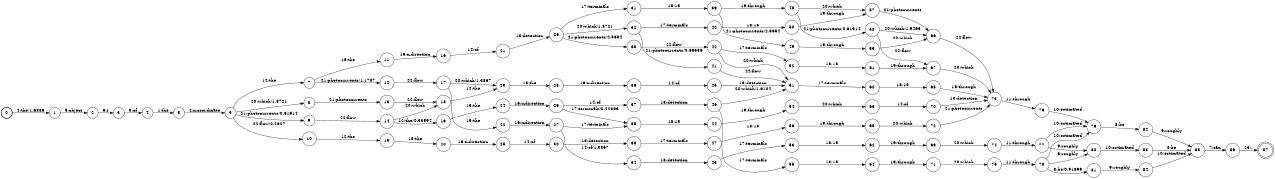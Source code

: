 digraph FST {
rankdir = LR;
size = "8.5,11";
label = "";
center = 1;
orientation = Portrait;
ranksep = "0.4";
nodesep = "0.25";
0 [label = "0", shape = circle, style = bold, fontsize = 14]
	0 -> 1 [label = "4:the/1.6836", fontsize = 14];
1 [label = "1", shape = circle, style = solid, fontsize = 14]
	1 -> 2 [label = "5:object", fontsize = 14];
2 [label = "2", shape = circle, style = solid, fontsize = 14]
	2 -> 3 [label = "6:i", fontsize = 14];
3 [label = "3", shape = circle, style = solid, fontsize = 14]
	3 -> 4 [label = "3:of", fontsize = 14];
4 [label = "4", shape = circle, style = solid, fontsize = 14]
	4 -> 5 [label = "1:the", fontsize = 14];
5 [label = "5", shape = circle, style = solid, fontsize = 14]
	5 -> 6 [label = "2:x-coordinate", fontsize = 14];
6 [label = "6", shape = circle, style = solid, fontsize = 14]
	6 -> 7 [label = "12:the", fontsize = 14];
	6 -> 8 [label = "20:which/1.8721", fontsize = 14];
	6 -> 9 [label = "21:photocurrents/0.61914", fontsize = 14];
	6 -> 10 [label = "22:flow/0.2627", fontsize = 14];
7 [label = "7", shape = circle, style = solid, fontsize = 14]
	7 -> 11 [label = "15:the", fontsize = 14];
	7 -> 12 [label = "21:photocurrents/1.1787", fontsize = 14];
8 [label = "8", shape = circle, style = solid, fontsize = 14]
	8 -> 13 [label = "21:photocurrents", fontsize = 14];
9 [label = "9", shape = circle, style = solid, fontsize = 14]
	9 -> 14 [label = "22:flow", fontsize = 14];
10 [label = "10", shape = circle, style = solid, fontsize = 14]
	10 -> 15 [label = "12:the", fontsize = 14];
11 [label = "11", shape = circle, style = solid, fontsize = 14]
	11 -> 16 [label = "16:x-direction", fontsize = 14];
12 [label = "12", shape = circle, style = solid, fontsize = 14]
	12 -> 17 [label = "22:flow", fontsize = 14];
13 [label = "13", shape = circle, style = solid, fontsize = 14]
	13 -> 18 [label = "22:flow", fontsize = 14];
14 [label = "14", shape = circle, style = solid, fontsize = 14]
	14 -> 19 [label = "12:the/0.33594", fontsize = 14];
	14 -> 18 [label = "20:which", fontsize = 14];
15 [label = "15", shape = circle, style = solid, fontsize = 14]
	15 -> 20 [label = "15:the", fontsize = 14];
16 [label = "16", shape = circle, style = solid, fontsize = 14]
	16 -> 21 [label = "14:of", fontsize = 14];
17 [label = "17", shape = circle, style = solid, fontsize = 14]
	17 -> 22 [label = "15:the", fontsize = 14];
	17 -> 23 [label = "20:which/1.3867", fontsize = 14];
18 [label = "18", shape = circle, style = solid, fontsize = 14]
	18 -> 23 [label = "12:the", fontsize = 14];
19 [label = "19", shape = circle, style = solid, fontsize = 14]
	19 -> 24 [label = "15:the", fontsize = 14];
20 [label = "20", shape = circle, style = solid, fontsize = 14]
	20 -> 25 [label = "16:x-direction", fontsize = 14];
21 [label = "21", shape = circle, style = solid, fontsize = 14]
	21 -> 26 [label = "13:detection", fontsize = 14];
22 [label = "22", shape = circle, style = solid, fontsize = 14]
	22 -> 27 [label = "16:x-direction", fontsize = 14];
23 [label = "23", shape = circle, style = solid, fontsize = 14]
	23 -> 28 [label = "15:the", fontsize = 14];
24 [label = "24", shape = circle, style = solid, fontsize = 14]
	24 -> 29 [label = "16:x-direction", fontsize = 14];
25 [label = "25", shape = circle, style = solid, fontsize = 14]
	25 -> 30 [label = "14:of", fontsize = 14];
26 [label = "26", shape = circle, style = solid, fontsize = 14]
	26 -> 31 [label = "17:terminals", fontsize = 14];
	26 -> 32 [label = "20:which/1.8721", fontsize = 14];
	26 -> 33 [label = "21:photocurrents/2.5654", fontsize = 14];
27 [label = "27", shape = circle, style = solid, fontsize = 14]
	27 -> 34 [label = "14:of/1.3867", fontsize = 14];
	27 -> 35 [label = "17:terminals", fontsize = 14];
28 [label = "28", shape = circle, style = solid, fontsize = 14]
	28 -> 36 [label = "16:x-direction", fontsize = 14];
29 [label = "29", shape = circle, style = solid, fontsize = 14]
	29 -> 37 [label = "14:of", fontsize = 14];
	29 -> 35 [label = "17:terminals/0.22363", fontsize = 14];
30 [label = "30", shape = circle, style = solid, fontsize = 14]
	30 -> 38 [label = "13:detection", fontsize = 14];
31 [label = "31", shape = circle, style = solid, fontsize = 14]
	31 -> 39 [label = "18:15", fontsize = 14];
32 [label = "32", shape = circle, style = solid, fontsize = 14]
	32 -> 40 [label = "17:terminals", fontsize = 14];
	32 -> 41 [label = "21:photocurrents/0.69336", fontsize = 14];
33 [label = "33", shape = circle, style = solid, fontsize = 14]
	33 -> 42 [label = "22:flow", fontsize = 14];
34 [label = "34", shape = circle, style = solid, fontsize = 14]
	34 -> 43 [label = "13:detection", fontsize = 14];
35 [label = "35", shape = circle, style = solid, fontsize = 14]
	35 -> 44 [label = "18:15", fontsize = 14];
36 [label = "36", shape = circle, style = solid, fontsize = 14]
	36 -> 45 [label = "14:of", fontsize = 14];
37 [label = "37", shape = circle, style = solid, fontsize = 14]
	37 -> 46 [label = "13:detection", fontsize = 14];
38 [label = "38", shape = circle, style = solid, fontsize = 14]
	38 -> 47 [label = "17:terminals", fontsize = 14];
39 [label = "39", shape = circle, style = solid, fontsize = 14]
	39 -> 48 [label = "19:through", fontsize = 14];
	39 -> 49 [label = "21:photocurrents/2.5654", fontsize = 14];
40 [label = "40", shape = circle, style = solid, fontsize = 14]
	40 -> 50 [label = "18:15", fontsize = 14];
41 [label = "41", shape = circle, style = solid, fontsize = 14]
	41 -> 51 [label = "22:flow", fontsize = 14];
42 [label = "42", shape = circle, style = solid, fontsize = 14]
	42 -> 52 [label = "17:terminals", fontsize = 14];
	42 -> 51 [label = "20:which", fontsize = 14];
43 [label = "43", shape = circle, style = solid, fontsize = 14]
	43 -> 53 [label = "17:terminals", fontsize = 14];
44 [label = "44", shape = circle, style = solid, fontsize = 14]
	44 -> 54 [label = "19:through", fontsize = 14];
45 [label = "45", shape = circle, style = solid, fontsize = 14]
	45 -> 51 [label = "13:detection", fontsize = 14];
46 [label = "46", shape = circle, style = solid, fontsize = 14]
	46 -> 55 [label = "17:terminals", fontsize = 14];
	46 -> 51 [label = "20:which/1.6104", fontsize = 14];
47 [label = "47", shape = circle, style = solid, fontsize = 14]
	47 -> 56 [label = "18:15", fontsize = 14];
48 [label = "48", shape = circle, style = solid, fontsize = 14]
	48 -> 57 [label = "20:which", fontsize = 14];
	48 -> 58 [label = "21:photocurrents/0.61914", fontsize = 14];
49 [label = "49", shape = circle, style = solid, fontsize = 14]
	49 -> 59 [label = "19:through", fontsize = 14];
50 [label = "50", shape = circle, style = solid, fontsize = 14]
	50 -> 57 [label = "19:through", fontsize = 14];
51 [label = "51", shape = circle, style = solid, fontsize = 14]
	51 -> 60 [label = "17:terminals", fontsize = 14];
52 [label = "52", shape = circle, style = solid, fontsize = 14]
	52 -> 61 [label = "18:15", fontsize = 14];
53 [label = "53", shape = circle, style = solid, fontsize = 14]
	53 -> 62 [label = "18:15", fontsize = 14];
54 [label = "54", shape = circle, style = solid, fontsize = 14]
	54 -> 63 [label = "20:which", fontsize = 14];
55 [label = "55", shape = circle, style = solid, fontsize = 14]
	55 -> 64 [label = "18:15", fontsize = 14];
56 [label = "56", shape = circle, style = solid, fontsize = 14]
	56 -> 65 [label = "19:through", fontsize = 14];
57 [label = "57", shape = circle, style = solid, fontsize = 14]
	57 -> 66 [label = "21:photocurrents", fontsize = 14];
58 [label = "58", shape = circle, style = solid, fontsize = 14]
	58 -> 66 [label = "20:which/1.9463", fontsize = 14];
	58 -> 67 [label = "22:flow", fontsize = 14];
59 [label = "59", shape = circle, style = solid, fontsize = 14]
	59 -> 66 [label = "20:which", fontsize = 14];
60 [label = "60", shape = circle, style = solid, fontsize = 14]
	60 -> 68 [label = "18:15", fontsize = 14];
61 [label = "61", shape = circle, style = solid, fontsize = 14]
	61 -> 67 [label = "19:through", fontsize = 14];
62 [label = "62", shape = circle, style = solid, fontsize = 14]
	62 -> 69 [label = "19:through", fontsize = 14];
63 [label = "63", shape = circle, style = solid, fontsize = 14]
	63 -> 70 [label = "14:of", fontsize = 14];
64 [label = "64", shape = circle, style = solid, fontsize = 14]
	64 -> 71 [label = "19:through", fontsize = 14];
65 [label = "65", shape = circle, style = solid, fontsize = 14]
	65 -> 72 [label = "20:which", fontsize = 14];
66 [label = "66", shape = circle, style = solid, fontsize = 14]
	66 -> 73 [label = "22:flow", fontsize = 14];
67 [label = "67", shape = circle, style = solid, fontsize = 14]
	67 -> 73 [label = "20:which", fontsize = 14];
68 [label = "68", shape = circle, style = solid, fontsize = 14]
	68 -> 73 [label = "19:through", fontsize = 14];
69 [label = "69", shape = circle, style = solid, fontsize = 14]
	69 -> 74 [label = "20:which", fontsize = 14];
70 [label = "70", shape = circle, style = solid, fontsize = 14]
	70 -> 73 [label = "13:detection", fontsize = 14];
71 [label = "71", shape = circle, style = solid, fontsize = 14]
	71 -> 75 [label = "20:which", fontsize = 14];
72 [label = "72", shape = circle, style = solid, fontsize = 14]
	72 -> 73 [label = "21:photocurrents", fontsize = 14];
73 [label = "73", shape = circle, style = solid, fontsize = 14]
	73 -> 76 [label = "11:through", fontsize = 14];
74 [label = "74", shape = circle, style = solid, fontsize = 14]
	74 -> 77 [label = "11:through", fontsize = 14];
75 [label = "75", shape = circle, style = solid, fontsize = 14]
	75 -> 78 [label = "11:through", fontsize = 14];
76 [label = "76", shape = circle, style = solid, fontsize = 14]
	76 -> 79 [label = "10:estimated", fontsize = 14];
77 [label = "77", shape = circle, style = solid, fontsize = 14]
	77 -> 80 [label = "9:roughly", fontsize = 14];
	77 -> 79 [label = "10:estimated", fontsize = 14];
78 [label = "78", shape = circle, style = solid, fontsize = 14]
	78 -> 81 [label = "8:be/0.91699", fontsize = 14];
	78 -> 80 [label = "9:roughly", fontsize = 14];
	78 -> 79 [label = "10:estimated", fontsize = 14];
79 [label = "79", shape = circle, style = solid, fontsize = 14]
	79 -> 82 [label = "8:be", fontsize = 14];
80 [label = "80", shape = circle, style = solid, fontsize = 14]
	80 -> 83 [label = "10:estimated", fontsize = 14];
81 [label = "81", shape = circle, style = solid, fontsize = 14]
	81 -> 84 [label = "9:roughly", fontsize = 14];
82 [label = "82", shape = circle, style = solid, fontsize = 14]
	82 -> 85 [label = "9:roughly", fontsize = 14];
83 [label = "83", shape = circle, style = solid, fontsize = 14]
	83 -> 85 [label = "8:be", fontsize = 14];
84 [label = "84", shape = circle, style = solid, fontsize = 14]
	84 -> 85 [label = "10:estimated", fontsize = 14];
85 [label = "85", shape = circle, style = solid, fontsize = 14]
	85 -> 86 [label = "7:can", fontsize = 14];
86 [label = "86", shape = circle, style = solid, fontsize = 14]
	86 -> 87 [label = "23:.", fontsize = 14];
87 [label = "87", shape = doublecircle, style = solid, fontsize = 14]
}
